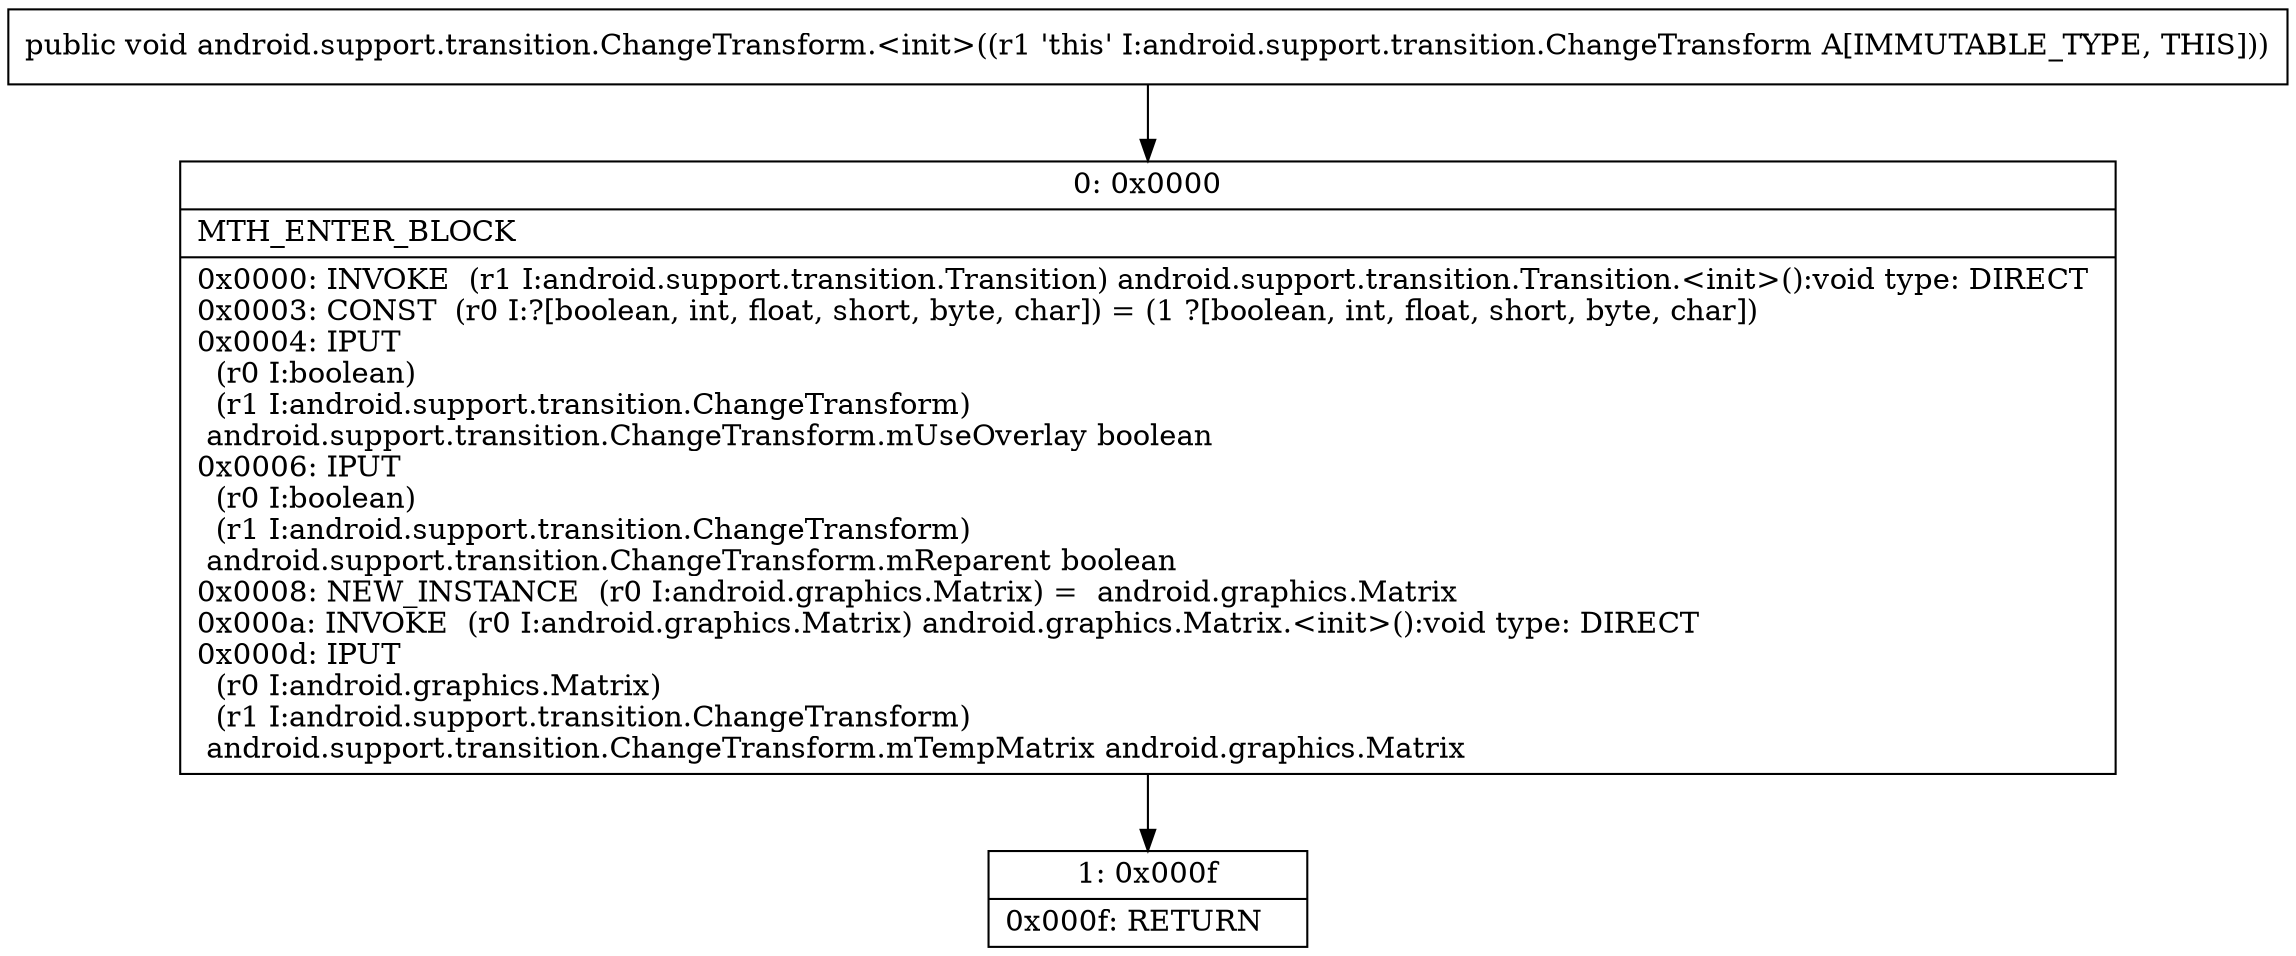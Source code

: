 digraph "CFG forandroid.support.transition.ChangeTransform.\<init\>()V" {
Node_0 [shape=record,label="{0\:\ 0x0000|MTH_ENTER_BLOCK\l|0x0000: INVOKE  (r1 I:android.support.transition.Transition) android.support.transition.Transition.\<init\>():void type: DIRECT \l0x0003: CONST  (r0 I:?[boolean, int, float, short, byte, char]) = (1 ?[boolean, int, float, short, byte, char]) \l0x0004: IPUT  \l  (r0 I:boolean)\l  (r1 I:android.support.transition.ChangeTransform)\l android.support.transition.ChangeTransform.mUseOverlay boolean \l0x0006: IPUT  \l  (r0 I:boolean)\l  (r1 I:android.support.transition.ChangeTransform)\l android.support.transition.ChangeTransform.mReparent boolean \l0x0008: NEW_INSTANCE  (r0 I:android.graphics.Matrix) =  android.graphics.Matrix \l0x000a: INVOKE  (r0 I:android.graphics.Matrix) android.graphics.Matrix.\<init\>():void type: DIRECT \l0x000d: IPUT  \l  (r0 I:android.graphics.Matrix)\l  (r1 I:android.support.transition.ChangeTransform)\l android.support.transition.ChangeTransform.mTempMatrix android.graphics.Matrix \l}"];
Node_1 [shape=record,label="{1\:\ 0x000f|0x000f: RETURN   \l}"];
MethodNode[shape=record,label="{public void android.support.transition.ChangeTransform.\<init\>((r1 'this' I:android.support.transition.ChangeTransform A[IMMUTABLE_TYPE, THIS])) }"];
MethodNode -> Node_0;
Node_0 -> Node_1;
}


